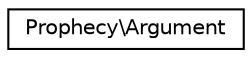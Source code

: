digraph "Graphical Class Hierarchy"
{
  edge [fontname="Helvetica",fontsize="10",labelfontname="Helvetica",labelfontsize="10"];
  node [fontname="Helvetica",fontsize="10",shape=record];
  rankdir="LR";
  Node0 [label="Prophecy\\Argument",height=0.2,width=0.4,color="black", fillcolor="white", style="filled",URL="$classProphecy_1_1Argument.html"];
}
